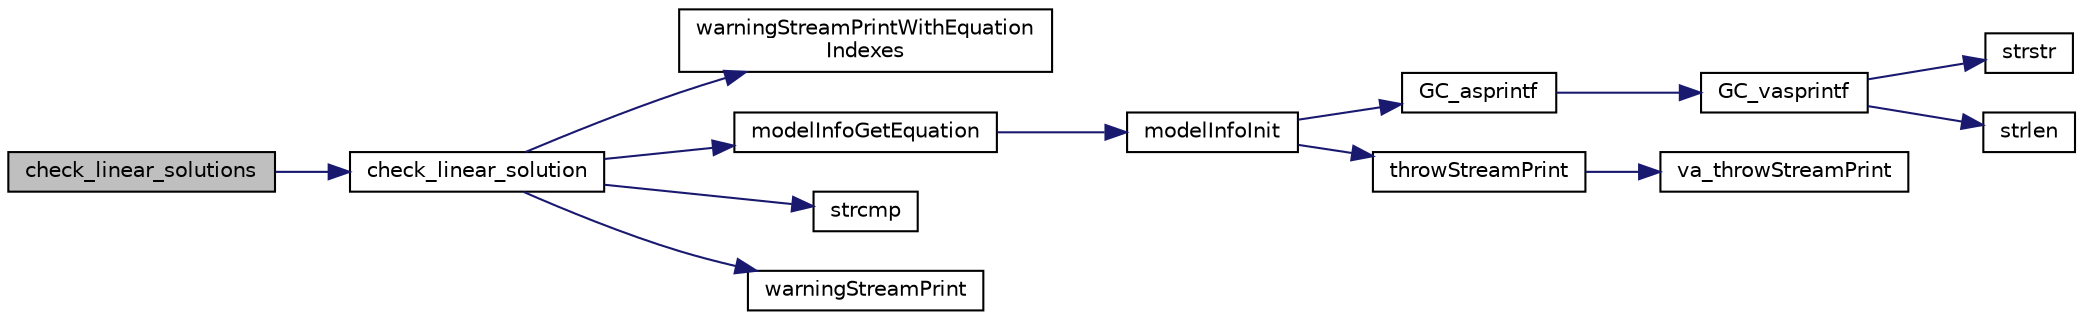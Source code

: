 digraph "check_linear_solutions"
{
  edge [fontname="Helvetica",fontsize="10",labelfontname="Helvetica",labelfontsize="10"];
  node [fontname="Helvetica",fontsize="10",shape=record];
  rankdir="LR";
  Node14 [label="check_linear_solutions",height=0.2,width=0.4,color="black", fillcolor="grey75", style="filled", fontcolor="black"];
  Node14 -> Node15 [color="midnightblue",fontsize="10",style="solid",fontname="Helvetica"];
  Node15 [label="check_linear_solution",height=0.2,width=0.4,color="black", fillcolor="white", style="filled",URL="$d1/db9/linear_system_8c.html#af62b4e4d2756eaf12c8149bbec02864b"];
  Node15 -> Node16 [color="midnightblue",fontsize="10",style="solid",fontname="Helvetica"];
  Node16 [label="warningStreamPrintWithEquation\lIndexes",height=0.2,width=0.4,color="black", fillcolor="white", style="filled",URL="$d8/d3d/omc__error_8c.html#af49649623314923a32cc9cd504fc4d46"];
  Node15 -> Node17 [color="midnightblue",fontsize="10",style="solid",fontname="Helvetica"];
  Node17 [label="modelInfoGetEquation",height=0.2,width=0.4,color="black", fillcolor="white", style="filled",URL="$dc/d9f/simulation__info__json_8c.html#a84093d2f8d6dd323d6b6646c61e1bcef"];
  Node17 -> Node18 [color="midnightblue",fontsize="10",style="solid",fontname="Helvetica"];
  Node18 [label="modelInfoInit",height=0.2,width=0.4,color="black", fillcolor="white", style="filled",URL="$dc/d9f/simulation__info__json_8c.html#ac04cac8e7013033ca04fc9f598b0ea30"];
  Node18 -> Node19 [color="midnightblue",fontsize="10",style="solid",fontname="Helvetica"];
  Node19 [label="GC_asprintf",height=0.2,width=0.4,color="black", fillcolor="white", style="filled",URL="$d9/d0a/modelica__string_8c.html#a993594d261a9237cec6f42e0f157f372"];
  Node19 -> Node20 [color="midnightblue",fontsize="10",style="solid",fontname="Helvetica"];
  Node20 [label="GC_vasprintf",height=0.2,width=0.4,color="black", fillcolor="white", style="filled",URL="$d9/d0a/modelica__string_8c.html#adf1deccce25bcbb90808de0fcefe2c08"];
  Node20 -> Node21 [color="midnightblue",fontsize="10",style="solid",fontname="Helvetica"];
  Node21 [label="strstr",height=0.2,width=0.4,color="black", fillcolor="white", style="filled",URL="$df/deb/3rd_party_2regex-0_812_2test_2test_8c.html#a1e5ffad39b65fa937afd3ee288ccf877"];
  Node20 -> Node22 [color="midnightblue",fontsize="10",style="solid",fontname="Helvetica"];
  Node22 [label="strlen",height=0.2,width=0.4,color="black", fillcolor="white", style="filled",URL="$d7/d57/iregex_8c.html#a492442620ce65db20fe7297b43cbca65"];
  Node18 -> Node23 [color="midnightblue",fontsize="10",style="solid",fontname="Helvetica"];
  Node23 [label="throwStreamPrint",height=0.2,width=0.4,color="black", fillcolor="white", style="filled",URL="$d8/d3d/omc__error_8c.html#ace3549ed53d1ce9f60bcdfe2f941a592"];
  Node23 -> Node24 [color="midnightblue",fontsize="10",style="solid",fontname="Helvetica"];
  Node24 [label="va_throwStreamPrint",height=0.2,width=0.4,color="black", fillcolor="white", style="filled",URL="$d8/d3d/omc__error_8c.html#aa11774b25878a13bb0b79660763b3ca4"];
  Node15 -> Node25 [color="midnightblue",fontsize="10",style="solid",fontname="Helvetica"];
  Node25 [label="strcmp",height=0.2,width=0.4,color="black", fillcolor="white", style="filled",URL="$db/d13/_c_vode_get_8m.html#ab022bbe018438998408fda94a327a547"];
  Node15 -> Node26 [color="midnightblue",fontsize="10",style="solid",fontname="Helvetica"];
  Node26 [label="warningStreamPrint",height=0.2,width=0.4,color="black", fillcolor="white", style="filled",URL="$d8/d3d/omc__error_8c.html#abe18b369e6a69395e9a328507f9548b9"];
}
